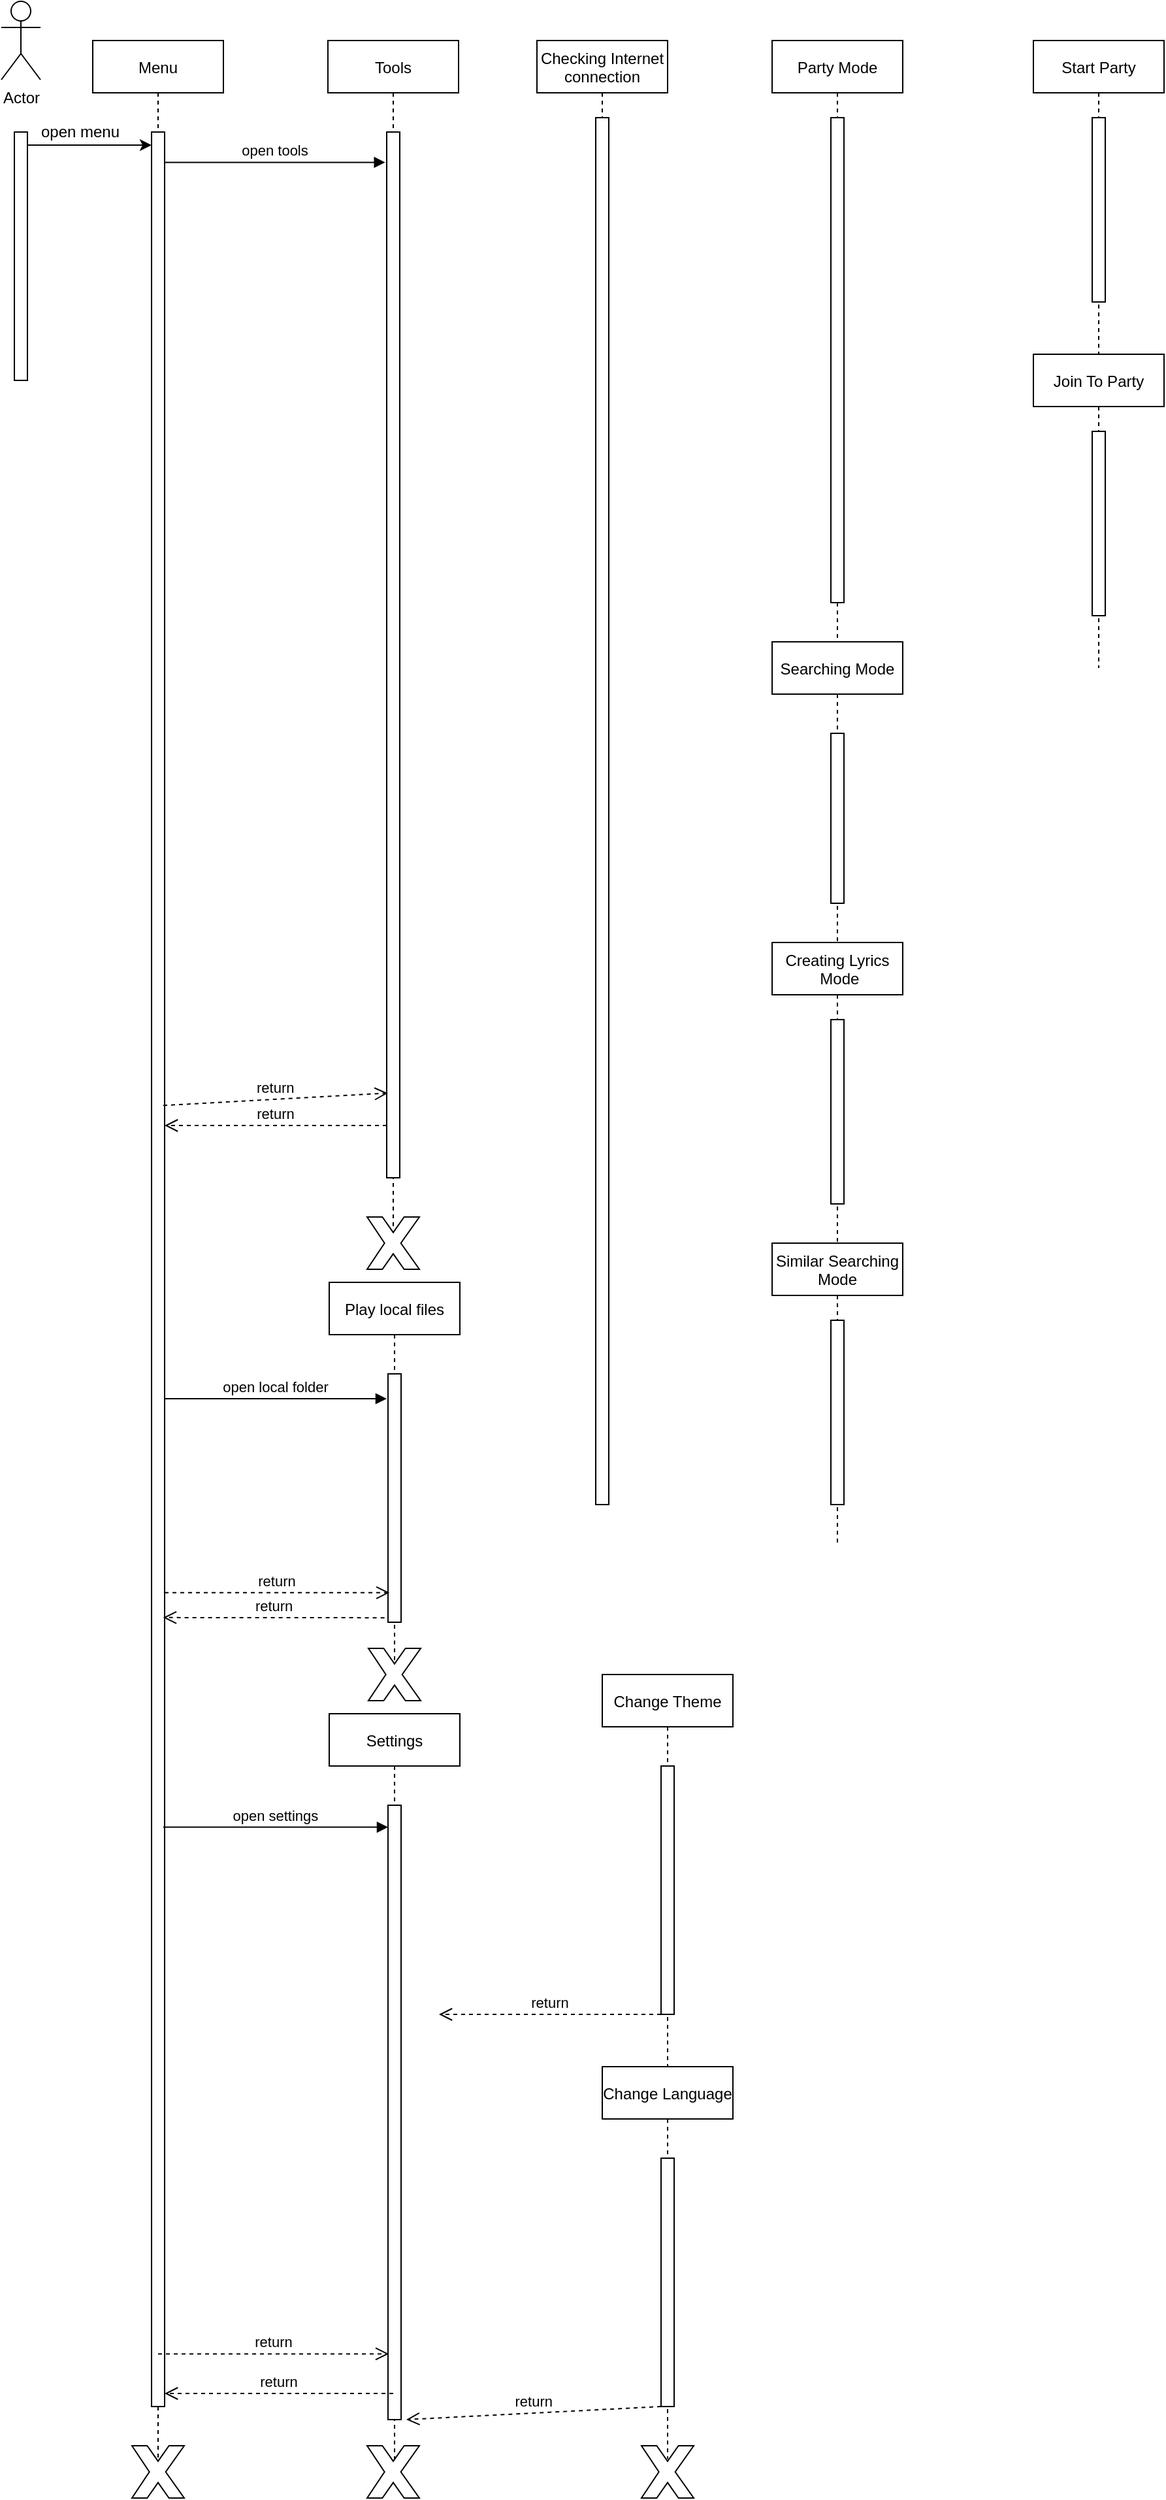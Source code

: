 <mxfile version="17.4.0" type="github"><diagram id="kgpKYQtTHZ0yAKxKKP6v" name="Page-1"><mxGraphModel dx="1422" dy="794" grid="1" gridSize="10" guides="1" tooltips="1" connect="1" arrows="1" fold="1" page="1" pageScale="1" pageWidth="850" pageHeight="1100" math="0" shadow="0"><root><mxCell id="0"/><mxCell id="1" parent="0"/><mxCell id="3nuBFxr9cyL0pnOWT2aG-1" value="Menu" style="shape=umlLifeline;perimeter=lifelinePerimeter;container=1;collapsible=0;recursiveResize=0;rounded=0;shadow=0;strokeWidth=1;" parent="1" vertex="1"><mxGeometry x="120" y="80" width="100" height="1860" as="geometry"/></mxCell><mxCell id="3nuBFxr9cyL0pnOWT2aG-2" value="" style="points=[];perimeter=orthogonalPerimeter;rounded=0;shadow=0;strokeWidth=1;" parent="3nuBFxr9cyL0pnOWT2aG-1" vertex="1"><mxGeometry x="45" y="70" width="10" height="1740" as="geometry"/></mxCell><mxCell id="jIDhh44VCT2bdqPYLfLP-16" value="open local folder" style="verticalAlign=bottom;endArrow=block;entryX=0;entryY=0;shadow=0;strokeWidth=1;" parent="3nuBFxr9cyL0pnOWT2aG-1" edge="1"><mxGeometry relative="1" as="geometry"><mxPoint x="55" y="1039" as="sourcePoint"/><mxPoint x="225.0" y="1039" as="targetPoint"/></mxGeometry></mxCell><mxCell id="3nuBFxr9cyL0pnOWT2aG-5" value="Tools" style="shape=umlLifeline;perimeter=lifelinePerimeter;container=1;collapsible=0;recursiveResize=0;rounded=0;shadow=0;strokeWidth=1;" parent="1" vertex="1"><mxGeometry x="300" y="80" width="100" height="910" as="geometry"/></mxCell><mxCell id="3nuBFxr9cyL0pnOWT2aG-6" value="" style="points=[];perimeter=orthogonalPerimeter;rounded=0;shadow=0;strokeWidth=1;" parent="3nuBFxr9cyL0pnOWT2aG-5" vertex="1"><mxGeometry x="45" y="70" width="10" height="800" as="geometry"/></mxCell><mxCell id="3nuBFxr9cyL0pnOWT2aG-7" value="return" style="verticalAlign=bottom;endArrow=open;dashed=1;endSize=8;exitX=0;exitY=0.95;shadow=0;strokeWidth=1;" parent="1" source="3nuBFxr9cyL0pnOWT2aG-6" target="3nuBFxr9cyL0pnOWT2aG-2" edge="1"><mxGeometry relative="1" as="geometry"><mxPoint x="275" y="236" as="targetPoint"/></mxGeometry></mxCell><mxCell id="3nuBFxr9cyL0pnOWT2aG-8" value="open tools" style="verticalAlign=bottom;endArrow=block;entryX=-0.115;entryY=0.029;shadow=0;strokeWidth=1;entryDx=0;entryDy=0;entryPerimeter=0;" parent="1" source="3nuBFxr9cyL0pnOWT2aG-2" target="3nuBFxr9cyL0pnOWT2aG-6" edge="1"><mxGeometry relative="1" as="geometry"><mxPoint x="275" y="160" as="sourcePoint"/></mxGeometry></mxCell><mxCell id="3nuBFxr9cyL0pnOWT2aG-10" value="return" style="verticalAlign=bottom;endArrow=open;dashed=1;endSize=8;shadow=0;strokeWidth=1;entryX=0.09;entryY=0.919;entryDx=0;entryDy=0;entryPerimeter=0;exitX=0.54;exitY=0.438;exitDx=0;exitDy=0;exitPerimeter=0;" parent="1" target="3nuBFxr9cyL0pnOWT2aG-6" edge="1" source="3nuBFxr9cyL0pnOWT2aG-1"><mxGeometry relative="1" as="geometry"><mxPoint x="240" y="257" as="targetPoint"/><mxPoint x="180" y="880" as="sourcePoint"/></mxGeometry></mxCell><mxCell id="jIDhh44VCT2bdqPYLfLP-1" value="Actor" style="shape=umlActor;verticalLabelPosition=bottom;verticalAlign=top;html=1;outlineConnect=0;" parent="1" vertex="1"><mxGeometry x="50" y="50" width="30" height="60" as="geometry"/></mxCell><mxCell id="jIDhh44VCT2bdqPYLfLP-7" style="edgeStyle=orthogonalEdgeStyle;rounded=0;orthogonalLoop=1;jettySize=auto;html=1;" parent="1" source="jIDhh44VCT2bdqPYLfLP-4" target="3nuBFxr9cyL0pnOWT2aG-2" edge="1"><mxGeometry relative="1" as="geometry"><Array as="points"><mxPoint x="120" y="160"/><mxPoint x="120" y="160"/></Array></mxGeometry></mxCell><mxCell id="jIDhh44VCT2bdqPYLfLP-4" value="" style="html=1;points=[];perimeter=orthogonalPerimeter;" parent="1" vertex="1"><mxGeometry x="60" y="150" width="10" height="190" as="geometry"/></mxCell><mxCell id="jIDhh44VCT2bdqPYLfLP-8" value="open menu" style="text;html=1;align=center;verticalAlign=middle;resizable=0;points=[];autosize=1;strokeColor=none;fillColor=none;" parent="1" vertex="1"><mxGeometry x="70" y="140" width="80" height="20" as="geometry"/></mxCell><mxCell id="jIDhh44VCT2bdqPYLfLP-9" value="Searching Mode" style="shape=umlLifeline;perimeter=lifelinePerimeter;container=1;collapsible=0;recursiveResize=0;rounded=0;shadow=0;strokeWidth=1;" parent="1" vertex="1"><mxGeometry x="640" y="540" width="100" height="230" as="geometry"/></mxCell><mxCell id="jIDhh44VCT2bdqPYLfLP-10" value="" style="points=[];perimeter=orthogonalPerimeter;rounded=0;shadow=0;strokeWidth=1;" parent="jIDhh44VCT2bdqPYLfLP-9" vertex="1"><mxGeometry x="45" y="70" width="10" height="130" as="geometry"/></mxCell><mxCell id="jIDhh44VCT2bdqPYLfLP-11" value="Settings" style="shape=umlLifeline;perimeter=lifelinePerimeter;container=1;collapsible=0;recursiveResize=0;rounded=0;shadow=0;strokeWidth=1;" parent="1" vertex="1"><mxGeometry x="301" y="1360" width="100" height="570" as="geometry"/></mxCell><mxCell id="jIDhh44VCT2bdqPYLfLP-12" value="" style="points=[];perimeter=orthogonalPerimeter;rounded=0;shadow=0;strokeWidth=1;" parent="jIDhh44VCT2bdqPYLfLP-11" vertex="1"><mxGeometry x="45" y="70" width="10" height="470" as="geometry"/></mxCell><mxCell id="jIDhh44VCT2bdqPYLfLP-13" value="Play local files" style="shape=umlLifeline;perimeter=lifelinePerimeter;container=1;collapsible=0;recursiveResize=0;rounded=0;shadow=0;strokeWidth=1;" parent="1" vertex="1"><mxGeometry x="301" y="1030" width="100" height="300" as="geometry"/></mxCell><mxCell id="jIDhh44VCT2bdqPYLfLP-14" value="" style="points=[];perimeter=orthogonalPerimeter;rounded=0;shadow=0;strokeWidth=1;" parent="jIDhh44VCT2bdqPYLfLP-13" vertex="1"><mxGeometry x="45" y="70" width="10" height="190" as="geometry"/></mxCell><mxCell id="jIDhh44VCT2bdqPYLfLP-17" value="open settings" style="verticalAlign=bottom;endArrow=block;shadow=0;strokeWidth=1;exitX=0.893;exitY=0.82;exitDx=0;exitDy=0;exitPerimeter=0;" parent="1" target="jIDhh44VCT2bdqPYLfLP-12" edge="1"><mxGeometry relative="1" as="geometry"><mxPoint x="173.93" y="1446.8" as="sourcePoint"/><mxPoint x="340" y="1439" as="targetPoint"/></mxGeometry></mxCell><mxCell id="jIDhh44VCT2bdqPYLfLP-18" value="return" style="verticalAlign=bottom;endArrow=open;dashed=1;endSize=8;shadow=0;strokeWidth=1;entryX=0.117;entryY=0.881;entryDx=0;entryDy=0;entryPerimeter=0;" parent="1" target="jIDhh44VCT2bdqPYLfLP-14" edge="1"><mxGeometry relative="1" as="geometry"><mxPoint x="345.0" y="1269" as="targetPoint"/><mxPoint x="175" y="1267.39" as="sourcePoint"/></mxGeometry></mxCell><mxCell id="jIDhh44VCT2bdqPYLfLP-20" value="return" style="verticalAlign=bottom;endArrow=open;dashed=1;endSize=8;exitX=-0.269;exitY=0.982;shadow=0;strokeWidth=1;exitDx=0;exitDy=0;exitPerimeter=0;entryX=0.893;entryY=0.617;entryDx=0;entryDy=0;entryPerimeter=0;" parent="1" source="jIDhh44VCT2bdqPYLfLP-14" edge="1"><mxGeometry relative="1" as="geometry"><mxPoint x="173.93" y="1286.43" as="targetPoint"/><mxPoint x="340" y="1279" as="sourcePoint"/></mxGeometry></mxCell><mxCell id="jIDhh44VCT2bdqPYLfLP-22" value="return" style="verticalAlign=bottom;endArrow=open;dashed=1;endSize=8;shadow=0;strokeWidth=1;entryX=0.062;entryY=0.893;entryDx=0;entryDy=0;entryPerimeter=0;" parent="1" target="jIDhh44VCT2bdqPYLfLP-12" edge="1" source="3nuBFxr9cyL0pnOWT2aG-1"><mxGeometry relative="1" as="geometry"><mxPoint x="349.93" y="1569" as="targetPoint"/><mxPoint x="174.48" y="1569.25" as="sourcePoint"/></mxGeometry></mxCell><mxCell id="jIDhh44VCT2bdqPYLfLP-28" value="Creating Lyrics&#10; Mode" style="shape=umlLifeline;perimeter=lifelinePerimeter;container=1;collapsible=0;recursiveResize=0;rounded=0;shadow=0;strokeWidth=1;" parent="1" vertex="1"><mxGeometry x="640" y="770" width="100" height="230" as="geometry"/></mxCell><mxCell id="jIDhh44VCT2bdqPYLfLP-29" value="" style="points=[];perimeter=orthogonalPerimeter;rounded=0;shadow=0;strokeWidth=1;" parent="jIDhh44VCT2bdqPYLfLP-28" vertex="1"><mxGeometry x="45" y="59" width="10" height="141" as="geometry"/></mxCell><mxCell id="jIDhh44VCT2bdqPYLfLP-30" value="Party Mode" style="shape=umlLifeline;perimeter=lifelinePerimeter;container=1;collapsible=0;recursiveResize=0;rounded=0;shadow=0;strokeWidth=1;size=40;" parent="1" vertex="1"><mxGeometry x="640" y="80" width="100" height="460" as="geometry"/></mxCell><mxCell id="jIDhh44VCT2bdqPYLfLP-31" value="" style="points=[];perimeter=orthogonalPerimeter;rounded=0;shadow=0;strokeWidth=1;" parent="jIDhh44VCT2bdqPYLfLP-30" vertex="1"><mxGeometry x="45" y="59" width="10" height="371" as="geometry"/></mxCell><mxCell id="jIDhh44VCT2bdqPYLfLP-32" value="Similar Searching &#10;Mode" style="shape=umlLifeline;perimeter=lifelinePerimeter;container=1;collapsible=0;recursiveResize=0;rounded=0;shadow=0;strokeWidth=1;" parent="1" vertex="1"><mxGeometry x="640" y="1000" width="100" height="230" as="geometry"/></mxCell><mxCell id="jIDhh44VCT2bdqPYLfLP-33" value="" style="points=[];perimeter=orthogonalPerimeter;rounded=0;shadow=0;strokeWidth=1;" parent="jIDhh44VCT2bdqPYLfLP-32" vertex="1"><mxGeometry x="45" y="59" width="10" height="141" as="geometry"/></mxCell><mxCell id="jIDhh44VCT2bdqPYLfLP-36" value="Checking Internet&#10;connection" style="shape=umlLifeline;perimeter=lifelinePerimeter;container=1;collapsible=0;recursiveResize=0;rounded=0;shadow=0;strokeWidth=1;" parent="1" vertex="1"><mxGeometry x="460" y="80" width="100" height="1120" as="geometry"/></mxCell><mxCell id="jIDhh44VCT2bdqPYLfLP-37" value="" style="points=[];perimeter=orthogonalPerimeter;rounded=0;shadow=0;strokeWidth=1;" parent="jIDhh44VCT2bdqPYLfLP-36" vertex="1"><mxGeometry x="45" y="59" width="10" height="1061" as="geometry"/></mxCell><mxCell id="jIDhh44VCT2bdqPYLfLP-38" value="Change Theme" style="shape=umlLifeline;perimeter=lifelinePerimeter;container=1;collapsible=0;recursiveResize=0;rounded=0;shadow=0;strokeWidth=1;" parent="1" vertex="1"><mxGeometry x="510" y="1330" width="100" height="300" as="geometry"/></mxCell><mxCell id="jIDhh44VCT2bdqPYLfLP-39" value="" style="points=[];perimeter=orthogonalPerimeter;rounded=0;shadow=0;strokeWidth=1;" parent="jIDhh44VCT2bdqPYLfLP-38" vertex="1"><mxGeometry x="45" y="70" width="10" height="190" as="geometry"/></mxCell><mxCell id="jIDhh44VCT2bdqPYLfLP-40" value="return" style="verticalAlign=bottom;endArrow=open;dashed=1;endSize=8;exitX=0;exitY=0.95;shadow=0;strokeWidth=1;" parent="jIDhh44VCT2bdqPYLfLP-38" edge="1"><mxGeometry relative="1" as="geometry"><mxPoint x="-125.0" y="260.0" as="targetPoint"/><mxPoint x="45" y="260.0" as="sourcePoint"/></mxGeometry></mxCell><mxCell id="jIDhh44VCT2bdqPYLfLP-41" value="Change Language" style="shape=umlLifeline;perimeter=lifelinePerimeter;container=1;collapsible=0;recursiveResize=0;rounded=0;shadow=0;strokeWidth=1;" parent="1" vertex="1"><mxGeometry x="510" y="1630" width="100" height="300" as="geometry"/></mxCell><mxCell id="jIDhh44VCT2bdqPYLfLP-42" value="" style="points=[];perimeter=orthogonalPerimeter;rounded=0;shadow=0;strokeWidth=1;" parent="jIDhh44VCT2bdqPYLfLP-41" vertex="1"><mxGeometry x="45" y="70" width="10" height="190" as="geometry"/></mxCell><mxCell id="jIDhh44VCT2bdqPYLfLP-43" value="return" style="verticalAlign=bottom;endArrow=open;dashed=1;endSize=8;exitX=0;exitY=0.95;shadow=0;strokeWidth=1;entryX=1.4;entryY=1;entryDx=0;entryDy=0;entryPerimeter=0;" parent="jIDhh44VCT2bdqPYLfLP-41" edge="1" target="jIDhh44VCT2bdqPYLfLP-12"><mxGeometry relative="1" as="geometry"><mxPoint x="-125.0" y="260.0" as="targetPoint"/><mxPoint x="45" y="260.0" as="sourcePoint"/></mxGeometry></mxCell><mxCell id="jIDhh44VCT2bdqPYLfLP-44" value="Start Party" style="shape=umlLifeline;perimeter=lifelinePerimeter;container=1;collapsible=0;recursiveResize=0;rounded=0;shadow=0;strokeWidth=1;size=40;" parent="1" vertex="1"><mxGeometry x="840" y="80" width="100" height="240" as="geometry"/></mxCell><mxCell id="jIDhh44VCT2bdqPYLfLP-45" value="" style="points=[];perimeter=orthogonalPerimeter;rounded=0;shadow=0;strokeWidth=1;" parent="jIDhh44VCT2bdqPYLfLP-44" vertex="1"><mxGeometry x="45" y="59" width="10" height="141" as="geometry"/></mxCell><mxCell id="jIDhh44VCT2bdqPYLfLP-46" value="Join To Party" style="shape=umlLifeline;perimeter=lifelinePerimeter;container=1;collapsible=0;recursiveResize=0;rounded=0;shadow=0;strokeWidth=1;size=40;" parent="1" vertex="1"><mxGeometry x="840" y="320" width="100" height="240" as="geometry"/></mxCell><mxCell id="jIDhh44VCT2bdqPYLfLP-47" value="" style="points=[];perimeter=orthogonalPerimeter;rounded=0;shadow=0;strokeWidth=1;" parent="jIDhh44VCT2bdqPYLfLP-46" vertex="1"><mxGeometry x="45" y="59" width="10" height="141" as="geometry"/></mxCell><mxCell id="jIDhh44VCT2bdqPYLfLP-23" value="return" style="verticalAlign=bottom;endArrow=open;dashed=1;endSize=8;exitX=0;exitY=0.95;shadow=0;strokeWidth=1;" parent="1" edge="1" target="3nuBFxr9cyL0pnOWT2aG-2"><mxGeometry relative="1" as="geometry"><mxPoint x="190" y="1890" as="targetPoint"/><mxPoint x="350" y="1880" as="sourcePoint"/></mxGeometry></mxCell><mxCell id="7s3c5VbUYfK_145OgaDC-6" value="" style="verticalLabelPosition=bottom;verticalAlign=top;html=1;shape=mxgraph.basic.x" vertex="1" parent="1"><mxGeometry x="330" y="980" width="40" height="40" as="geometry"/></mxCell><mxCell id="7s3c5VbUYfK_145OgaDC-8" value="" style="verticalLabelPosition=bottom;verticalAlign=top;html=1;shape=mxgraph.basic.x" vertex="1" parent="1"><mxGeometry x="331" y="1310" width="40" height="40" as="geometry"/></mxCell><mxCell id="7s3c5VbUYfK_145OgaDC-10" value="" style="verticalLabelPosition=bottom;verticalAlign=top;html=1;shape=mxgraph.basic.x" vertex="1" parent="1"><mxGeometry x="330" y="1920" width="40" height="40" as="geometry"/></mxCell><mxCell id="7s3c5VbUYfK_145OgaDC-11" value="" style="verticalLabelPosition=bottom;verticalAlign=top;html=1;shape=mxgraph.basic.x" vertex="1" parent="1"><mxGeometry x="150" y="1920" width="40" height="40" as="geometry"/></mxCell><mxCell id="7s3c5VbUYfK_145OgaDC-12" value="" style="verticalLabelPosition=bottom;verticalAlign=top;html=1;shape=mxgraph.basic.x" vertex="1" parent="1"><mxGeometry x="540" y="1920" width="40" height="40" as="geometry"/></mxCell></root></mxGraphModel></diagram></mxfile>